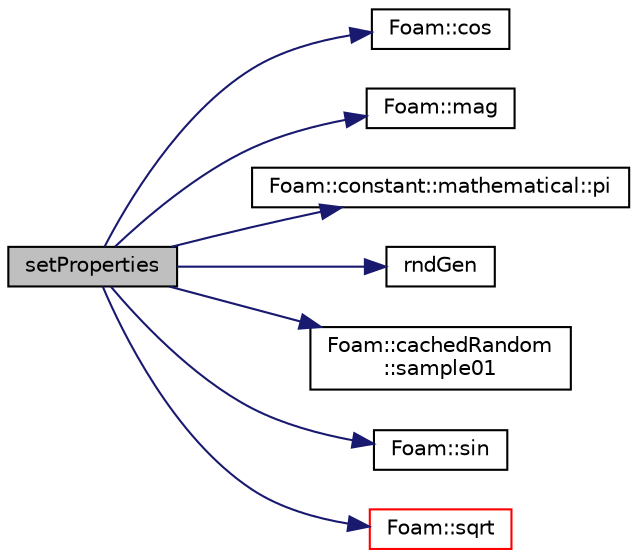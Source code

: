 digraph "setProperties"
{
  bgcolor="transparent";
  edge [fontname="Helvetica",fontsize="10",labelfontname="Helvetica",labelfontsize="10"];
  node [fontname="Helvetica",fontsize="10",shape=record];
  rankdir="LR";
  Node1 [label="setProperties",height=0.2,width=0.4,color="black", fillcolor="grey75", style="filled", fontcolor="black"];
  Node1 -> Node2 [color="midnightblue",fontsize="10",style="solid",fontname="Helvetica"];
  Node2 [label="Foam::cos",height=0.2,width=0.4,color="black",URL="$a10893.html#aebb41a148f7cf44b63e12f69e487e49f"];
  Node1 -> Node3 [color="midnightblue",fontsize="10",style="solid",fontname="Helvetica"];
  Node3 [label="Foam::mag",height=0.2,width=0.4,color="black",URL="$a10893.html#a929da2a3fdcf3dacbbe0487d3a330dae"];
  Node1 -> Node4 [color="midnightblue",fontsize="10",style="solid",fontname="Helvetica"];
  Node4 [label="Foam::constant::mathematical::pi",height=0.2,width=0.4,color="black",URL="$a10904.html#a731b8788a4c01586c35266c7ca4fed04"];
  Node1 -> Node5 [color="midnightblue",fontsize="10",style="solid",fontname="Helvetica"];
  Node5 [label="rndGen",height=0.2,width=0.4,color="black",URL="$a04570.html#a5131998e20f3c5a8bd03cf9b48cc76c7"];
  Node1 -> Node6 [color="midnightblue",fontsize="10",style="solid",fontname="Helvetica"];
  Node6 [label="Foam::cachedRandom\l::sample01",height=0.2,width=0.4,color="black",URL="$a00187.html#a69e8ec3910ef84b36df7af5b8e692c0a",tooltip="Return a sample whose components lie in the range 0-1. "];
  Node1 -> Node7 [color="midnightblue",fontsize="10",style="solid",fontname="Helvetica"];
  Node7 [label="Foam::sin",height=0.2,width=0.4,color="black",URL="$a10893.html#a4517d680df5510934705011b30dcefa6"];
  Node1 -> Node8 [color="midnightblue",fontsize="10",style="solid",fontname="Helvetica"];
  Node8 [label="Foam::sqrt",height=0.2,width=0.4,color="red",URL="$a10893.html#a8616bd62eebf2342a80222fecb1bda71"];
}
